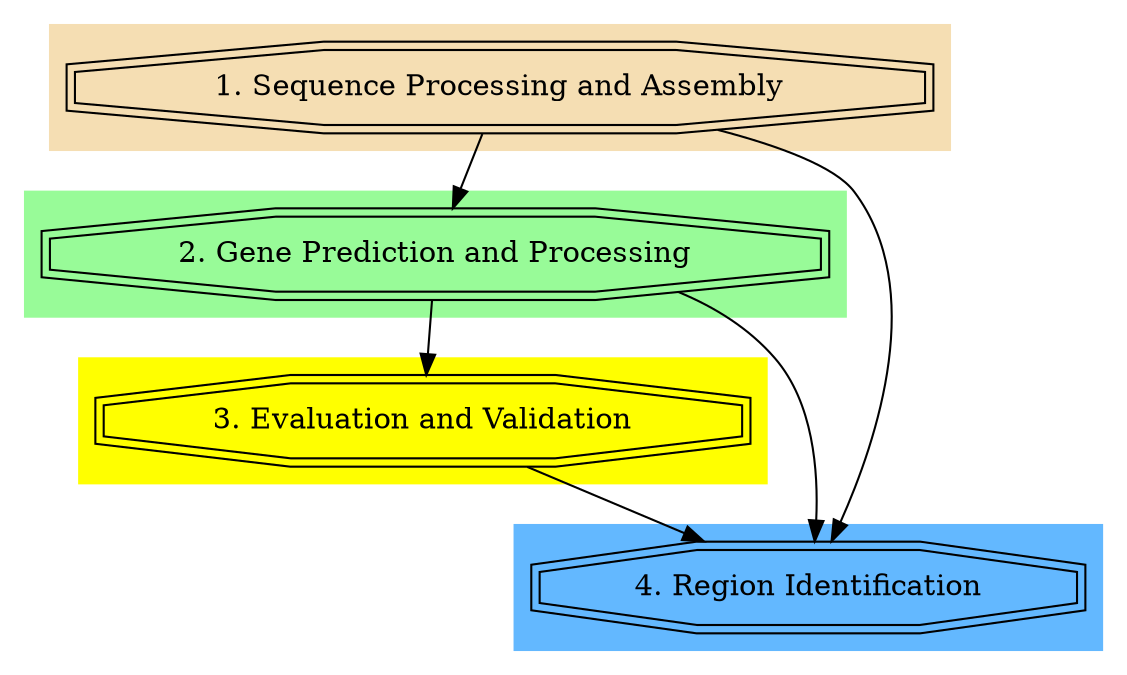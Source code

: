 digraph G{
	subgraph cluster_0 {
		 style = filled;
		 color = wheat;
		 "1. Sequence Processing and Assembly" [shape = doubleoctagon];
	}

	subgraph cluster_1 {
		 style = filled;
		 color = palegreen;
		 "2. Gene Prediction and Processing" [shape = doubleoctagon];
	}

	subgraph cluster_2 {
		 style = filled;
		 color = yellow;
		 "3. Evaluation and Validation" [shape = doubleoctagon];
	}

	subgraph cluster_3 {
		 style = filled;
		 color = steelblue1;
		 "4. Region Identification" [shape = doubleoctagon];
	}

	"1. Sequence Processing and Assembly" -> "2. Gene Prediction and Processing";
	"2. Gene Prediction and Processing" -> "3. Evaluation and Validation";
	"2. Gene Prediction and Processing" -> "4. Region Identification";
	"3. Evaluation and Validation" -> "4. Region Identification";
	"1. Sequence Processing and Assembly" -> "4. Region Identification"; 
}